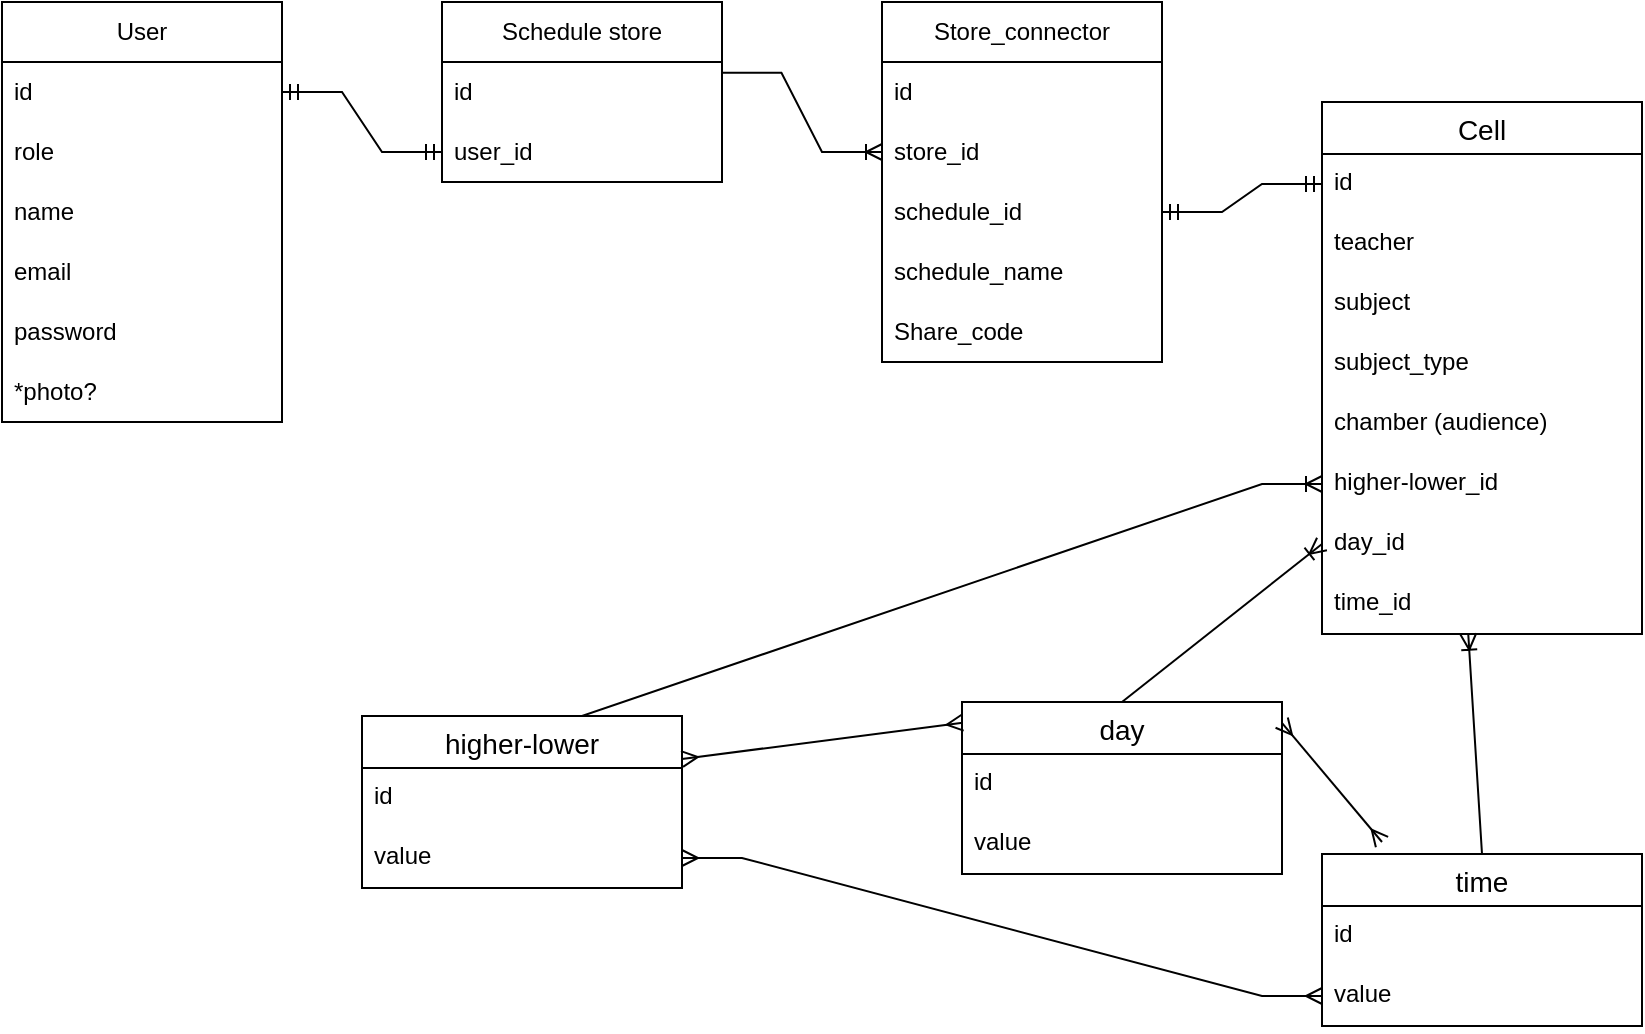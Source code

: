 <mxfile version="21.2.1" type="device">
  <diagram name="Page-1" id="e7HWw2p61hRD8ZRaRcSk">
    <mxGraphModel dx="1132" dy="825" grid="1" gridSize="10" guides="1" tooltips="1" connect="1" arrows="1" fold="1" page="1" pageScale="1" pageWidth="850" pageHeight="1100" math="0" shadow="0">
      <root>
        <mxCell id="0" />
        <mxCell id="1" parent="0" />
        <mxCell id="VUEI4edv4Q-Xk3UTERb6-3" value="User" style="swimlane;fontStyle=0;childLayout=stackLayout;horizontal=1;startSize=30;horizontalStack=0;resizeParent=1;resizeParentMax=0;resizeLast=0;collapsible=1;marginBottom=0;whiteSpace=wrap;html=1;" vertex="1" parent="1">
          <mxGeometry x="20" y="150" width="140" height="210" as="geometry" />
        </mxCell>
        <mxCell id="VUEI4edv4Q-Xk3UTERb6-4" value="id" style="text;strokeColor=none;fillColor=none;align=left;verticalAlign=middle;spacingLeft=4;spacingRight=4;overflow=hidden;points=[[0,0.5],[1,0.5]];portConstraint=eastwest;rotatable=0;whiteSpace=wrap;html=1;" vertex="1" parent="VUEI4edv4Q-Xk3UTERb6-3">
          <mxGeometry y="30" width="140" height="30" as="geometry" />
        </mxCell>
        <mxCell id="VUEI4edv4Q-Xk3UTERb6-5" value="role" style="text;strokeColor=none;fillColor=none;align=left;verticalAlign=middle;spacingLeft=4;spacingRight=4;overflow=hidden;points=[[0,0.5],[1,0.5]];portConstraint=eastwest;rotatable=0;whiteSpace=wrap;html=1;" vertex="1" parent="VUEI4edv4Q-Xk3UTERb6-3">
          <mxGeometry y="60" width="140" height="30" as="geometry" />
        </mxCell>
        <mxCell id="VUEI4edv4Q-Xk3UTERb6-6" value="name" style="text;strokeColor=none;fillColor=none;align=left;verticalAlign=middle;spacingLeft=4;spacingRight=4;overflow=hidden;points=[[0,0.5],[1,0.5]];portConstraint=eastwest;rotatable=0;whiteSpace=wrap;html=1;" vertex="1" parent="VUEI4edv4Q-Xk3UTERb6-3">
          <mxGeometry y="90" width="140" height="30" as="geometry" />
        </mxCell>
        <mxCell id="VUEI4edv4Q-Xk3UTERb6-7" value="email" style="text;strokeColor=none;fillColor=none;align=left;verticalAlign=middle;spacingLeft=4;spacingRight=4;overflow=hidden;points=[[0,0.5],[1,0.5]];portConstraint=eastwest;rotatable=0;whiteSpace=wrap;html=1;" vertex="1" parent="VUEI4edv4Q-Xk3UTERb6-3">
          <mxGeometry y="120" width="140" height="30" as="geometry" />
        </mxCell>
        <mxCell id="VUEI4edv4Q-Xk3UTERb6-8" value="password" style="text;strokeColor=none;fillColor=none;align=left;verticalAlign=middle;spacingLeft=4;spacingRight=4;overflow=hidden;points=[[0,0.5],[1,0.5]];portConstraint=eastwest;rotatable=0;whiteSpace=wrap;html=1;" vertex="1" parent="VUEI4edv4Q-Xk3UTERb6-3">
          <mxGeometry y="150" width="140" height="30" as="geometry" />
        </mxCell>
        <mxCell id="VUEI4edv4Q-Xk3UTERb6-27" value="*photo?" style="text;strokeColor=none;fillColor=none;align=left;verticalAlign=middle;spacingLeft=4;spacingRight=4;overflow=hidden;points=[[0,0.5],[1,0.5]];portConstraint=eastwest;rotatable=0;whiteSpace=wrap;html=1;" vertex="1" parent="VUEI4edv4Q-Xk3UTERb6-3">
          <mxGeometry y="180" width="140" height="30" as="geometry" />
        </mxCell>
        <mxCell id="VUEI4edv4Q-Xk3UTERb6-10" value="Schedule store" style="swimlane;fontStyle=0;childLayout=stackLayout;horizontal=1;startSize=30;horizontalStack=0;resizeParent=1;resizeParentMax=0;resizeLast=0;collapsible=1;marginBottom=0;whiteSpace=wrap;html=1;" vertex="1" parent="1">
          <mxGeometry x="240" y="150" width="140" height="90" as="geometry" />
        </mxCell>
        <mxCell id="VUEI4edv4Q-Xk3UTERb6-11" value="id" style="text;strokeColor=none;fillColor=none;align=left;verticalAlign=middle;spacingLeft=4;spacingRight=4;overflow=hidden;points=[[0,0.5],[1,0.5]];portConstraint=eastwest;rotatable=0;whiteSpace=wrap;html=1;" vertex="1" parent="VUEI4edv4Q-Xk3UTERb6-10">
          <mxGeometry y="30" width="140" height="30" as="geometry" />
        </mxCell>
        <mxCell id="VUEI4edv4Q-Xk3UTERb6-12" value="user_id" style="text;strokeColor=none;fillColor=none;align=left;verticalAlign=middle;spacingLeft=4;spacingRight=4;overflow=hidden;points=[[0,0.5],[1,0.5]];portConstraint=eastwest;rotatable=0;whiteSpace=wrap;html=1;" vertex="1" parent="VUEI4edv4Q-Xk3UTERb6-10">
          <mxGeometry y="60" width="140" height="30" as="geometry" />
        </mxCell>
        <mxCell id="VUEI4edv4Q-Xk3UTERb6-14" value="Store_connector" style="swimlane;fontStyle=0;childLayout=stackLayout;horizontal=1;startSize=30;horizontalStack=0;resizeParent=1;resizeParentMax=0;resizeLast=0;collapsible=1;marginBottom=0;whiteSpace=wrap;html=1;" vertex="1" parent="1">
          <mxGeometry x="460" y="150" width="140" height="180" as="geometry" />
        </mxCell>
        <mxCell id="VUEI4edv4Q-Xk3UTERb6-15" value="id" style="text;strokeColor=none;fillColor=none;align=left;verticalAlign=middle;spacingLeft=4;spacingRight=4;overflow=hidden;points=[[0,0.5],[1,0.5]];portConstraint=eastwest;rotatable=0;whiteSpace=wrap;html=1;" vertex="1" parent="VUEI4edv4Q-Xk3UTERb6-14">
          <mxGeometry y="30" width="140" height="30" as="geometry" />
        </mxCell>
        <mxCell id="VUEI4edv4Q-Xk3UTERb6-16" value="store_id" style="text;strokeColor=none;fillColor=none;align=left;verticalAlign=middle;spacingLeft=4;spacingRight=4;overflow=hidden;points=[[0,0.5],[1,0.5]];portConstraint=eastwest;rotatable=0;whiteSpace=wrap;html=1;" vertex="1" parent="VUEI4edv4Q-Xk3UTERb6-14">
          <mxGeometry y="60" width="140" height="30" as="geometry" />
        </mxCell>
        <mxCell id="VUEI4edv4Q-Xk3UTERb6-17" value="schedule_id" style="text;strokeColor=none;fillColor=none;align=left;verticalAlign=middle;spacingLeft=4;spacingRight=4;overflow=hidden;points=[[0,0.5],[1,0.5]];portConstraint=eastwest;rotatable=0;whiteSpace=wrap;html=1;" vertex="1" parent="VUEI4edv4Q-Xk3UTERb6-14">
          <mxGeometry y="90" width="140" height="30" as="geometry" />
        </mxCell>
        <mxCell id="VUEI4edv4Q-Xk3UTERb6-20" value="schedule_name" style="text;strokeColor=none;fillColor=none;align=left;verticalAlign=middle;spacingLeft=4;spacingRight=4;overflow=hidden;points=[[0,0.5],[1,0.5]];portConstraint=eastwest;rotatable=0;whiteSpace=wrap;html=1;" vertex="1" parent="VUEI4edv4Q-Xk3UTERb6-14">
          <mxGeometry y="120" width="140" height="30" as="geometry" />
        </mxCell>
        <mxCell id="VUEI4edv4Q-Xk3UTERb6-26" value="Share_code" style="text;strokeColor=none;fillColor=none;align=left;verticalAlign=middle;spacingLeft=4;spacingRight=4;overflow=hidden;points=[[0,0.5],[1,0.5]];portConstraint=eastwest;rotatable=0;whiteSpace=wrap;html=1;" vertex="1" parent="VUEI4edv4Q-Xk3UTERb6-14">
          <mxGeometry y="150" width="140" height="30" as="geometry" />
        </mxCell>
        <mxCell id="VUEI4edv4Q-Xk3UTERb6-18" value="" style="edgeStyle=entityRelationEdgeStyle;fontSize=12;html=1;endArrow=ERmandOne;startArrow=ERmandOne;rounded=0;exitX=1;exitY=0.5;exitDx=0;exitDy=0;entryX=0;entryY=0.5;entryDx=0;entryDy=0;" edge="1" parent="1" source="VUEI4edv4Q-Xk3UTERb6-4" target="VUEI4edv4Q-Xk3UTERb6-12">
          <mxGeometry width="100" height="100" relative="1" as="geometry">
            <mxPoint x="240" y="350" as="sourcePoint" />
            <mxPoint x="340" y="250" as="targetPoint" />
          </mxGeometry>
        </mxCell>
        <mxCell id="VUEI4edv4Q-Xk3UTERb6-19" value="" style="edgeStyle=entityRelationEdgeStyle;fontSize=12;html=1;endArrow=ERoneToMany;rounded=0;entryX=0;entryY=0.5;entryDx=0;entryDy=0;exitX=0.998;exitY=0.178;exitDx=0;exitDy=0;exitPerimeter=0;" edge="1" parent="1" source="VUEI4edv4Q-Xk3UTERb6-11" target="VUEI4edv4Q-Xk3UTERb6-16">
          <mxGeometry width="100" height="100" relative="1" as="geometry">
            <mxPoint x="380" y="160" as="sourcePoint" />
            <mxPoint x="330" y="240" as="targetPoint" />
          </mxGeometry>
        </mxCell>
        <mxCell id="VUEI4edv4Q-Xk3UTERb6-33" value="Cell" style="swimlane;fontStyle=0;childLayout=stackLayout;horizontal=1;startSize=26;horizontalStack=0;resizeParent=1;resizeParentMax=0;resizeLast=0;collapsible=1;marginBottom=0;align=center;fontSize=14;" vertex="1" parent="1">
          <mxGeometry x="680" y="200" width="160" height="266" as="geometry" />
        </mxCell>
        <mxCell id="VUEI4edv4Q-Xk3UTERb6-34" value="id" style="text;strokeColor=none;fillColor=none;spacingLeft=4;spacingRight=4;overflow=hidden;rotatable=0;points=[[0,0.5],[1,0.5]];portConstraint=eastwest;fontSize=12;whiteSpace=wrap;html=1;" vertex="1" parent="VUEI4edv4Q-Xk3UTERb6-33">
          <mxGeometry y="26" width="160" height="30" as="geometry" />
        </mxCell>
        <mxCell id="VUEI4edv4Q-Xk3UTERb6-35" value="teacher" style="text;strokeColor=none;fillColor=none;spacingLeft=4;spacingRight=4;overflow=hidden;rotatable=0;points=[[0,0.5],[1,0.5]];portConstraint=eastwest;fontSize=12;whiteSpace=wrap;html=1;" vertex="1" parent="VUEI4edv4Q-Xk3UTERb6-33">
          <mxGeometry y="56" width="160" height="30" as="geometry" />
        </mxCell>
        <mxCell id="VUEI4edv4Q-Xk3UTERb6-36" value="subject" style="text;strokeColor=none;fillColor=none;spacingLeft=4;spacingRight=4;overflow=hidden;rotatable=0;points=[[0,0.5],[1,0.5]];portConstraint=eastwest;fontSize=12;whiteSpace=wrap;html=1;" vertex="1" parent="VUEI4edv4Q-Xk3UTERb6-33">
          <mxGeometry y="86" width="160" height="30" as="geometry" />
        </mxCell>
        <mxCell id="VUEI4edv4Q-Xk3UTERb6-37" value="subject_type" style="text;strokeColor=none;fillColor=none;spacingLeft=4;spacingRight=4;overflow=hidden;rotatable=0;points=[[0,0.5],[1,0.5]];portConstraint=eastwest;fontSize=12;whiteSpace=wrap;html=1;" vertex="1" parent="VUEI4edv4Q-Xk3UTERb6-33">
          <mxGeometry y="116" width="160" height="30" as="geometry" />
        </mxCell>
        <mxCell id="VUEI4edv4Q-Xk3UTERb6-38" value="chamber (audience)" style="text;strokeColor=none;fillColor=none;spacingLeft=4;spacingRight=4;overflow=hidden;rotatable=0;points=[[0,0.5],[1,0.5]];portConstraint=eastwest;fontSize=12;whiteSpace=wrap;html=1;" vertex="1" parent="VUEI4edv4Q-Xk3UTERb6-33">
          <mxGeometry y="146" width="160" height="30" as="geometry" />
        </mxCell>
        <mxCell id="VUEI4edv4Q-Xk3UTERb6-39" value="higher-lower_id" style="text;strokeColor=none;fillColor=none;spacingLeft=4;spacingRight=4;overflow=hidden;rotatable=0;points=[[0,0.5],[1,0.5]];portConstraint=eastwest;fontSize=12;whiteSpace=wrap;html=1;" vertex="1" parent="VUEI4edv4Q-Xk3UTERb6-33">
          <mxGeometry y="176" width="160" height="30" as="geometry" />
        </mxCell>
        <mxCell id="VUEI4edv4Q-Xk3UTERb6-40" value="day_id" style="text;strokeColor=none;fillColor=none;spacingLeft=4;spacingRight=4;overflow=hidden;rotatable=0;points=[[0,0.5],[1,0.5]];portConstraint=eastwest;fontSize=12;whiteSpace=wrap;html=1;" vertex="1" parent="VUEI4edv4Q-Xk3UTERb6-33">
          <mxGeometry y="206" width="160" height="30" as="geometry" />
        </mxCell>
        <mxCell id="VUEI4edv4Q-Xk3UTERb6-41" value="time_id" style="text;strokeColor=none;fillColor=none;spacingLeft=4;spacingRight=4;overflow=hidden;rotatable=0;points=[[0,0.5],[1,0.5]];portConstraint=eastwest;fontSize=12;whiteSpace=wrap;html=1;" vertex="1" parent="VUEI4edv4Q-Xk3UTERb6-33">
          <mxGeometry y="236" width="160" height="30" as="geometry" />
        </mxCell>
        <mxCell id="VUEI4edv4Q-Xk3UTERb6-42" value="higher-lower" style="swimlane;fontStyle=0;childLayout=stackLayout;horizontal=1;startSize=26;horizontalStack=0;resizeParent=1;resizeParentMax=0;resizeLast=0;collapsible=1;marginBottom=0;align=center;fontSize=14;" vertex="1" parent="1">
          <mxGeometry x="200" y="507" width="160" height="86" as="geometry" />
        </mxCell>
        <mxCell id="VUEI4edv4Q-Xk3UTERb6-43" value="id" style="text;strokeColor=none;fillColor=none;spacingLeft=4;spacingRight=4;overflow=hidden;rotatable=0;points=[[0,0.5],[1,0.5]];portConstraint=eastwest;fontSize=12;whiteSpace=wrap;html=1;" vertex="1" parent="VUEI4edv4Q-Xk3UTERb6-42">
          <mxGeometry y="26" width="160" height="30" as="geometry" />
        </mxCell>
        <mxCell id="VUEI4edv4Q-Xk3UTERb6-44" value="value" style="text;strokeColor=none;fillColor=none;spacingLeft=4;spacingRight=4;overflow=hidden;rotatable=0;points=[[0,0.5],[1,0.5]];portConstraint=eastwest;fontSize=12;whiteSpace=wrap;html=1;" vertex="1" parent="VUEI4edv4Q-Xk3UTERb6-42">
          <mxGeometry y="56" width="160" height="30" as="geometry" />
        </mxCell>
        <mxCell id="VUEI4edv4Q-Xk3UTERb6-46" value="" style="edgeStyle=entityRelationEdgeStyle;fontSize=12;html=1;endArrow=ERoneToMany;rounded=0;entryX=0;entryY=0.5;entryDx=0;entryDy=0;exitX=0.5;exitY=0;exitDx=0;exitDy=0;" edge="1" parent="1" source="VUEI4edv4Q-Xk3UTERb6-42" target="VUEI4edv4Q-Xk3UTERb6-39">
          <mxGeometry width="100" height="100" relative="1" as="geometry">
            <mxPoint x="400" y="430" as="sourcePoint" />
            <mxPoint x="500" y="330" as="targetPoint" />
          </mxGeometry>
        </mxCell>
        <mxCell id="VUEI4edv4Q-Xk3UTERb6-47" value="" style="edgeStyle=entityRelationEdgeStyle;fontSize=12;html=1;endArrow=ERmandOne;startArrow=ERmandOne;rounded=0;exitX=1;exitY=0.5;exitDx=0;exitDy=0;entryX=0;entryY=0.5;entryDx=0;entryDy=0;" edge="1" parent="1" source="VUEI4edv4Q-Xk3UTERb6-17" target="VUEI4edv4Q-Xk3UTERb6-34">
          <mxGeometry width="100" height="100" relative="1" as="geometry">
            <mxPoint x="170" y="205" as="sourcePoint" />
            <mxPoint x="250" y="235" as="targetPoint" />
          </mxGeometry>
        </mxCell>
        <mxCell id="VUEI4edv4Q-Xk3UTERb6-48" value="time" style="swimlane;fontStyle=0;childLayout=stackLayout;horizontal=1;startSize=26;horizontalStack=0;resizeParent=1;resizeParentMax=0;resizeLast=0;collapsible=1;marginBottom=0;align=center;fontSize=14;" vertex="1" parent="1">
          <mxGeometry x="680" y="576" width="160" height="86" as="geometry" />
        </mxCell>
        <mxCell id="VUEI4edv4Q-Xk3UTERb6-49" value="id" style="text;strokeColor=none;fillColor=none;spacingLeft=4;spacingRight=4;overflow=hidden;rotatable=0;points=[[0,0.5],[1,0.5]];portConstraint=eastwest;fontSize=12;whiteSpace=wrap;html=1;" vertex="1" parent="VUEI4edv4Q-Xk3UTERb6-48">
          <mxGeometry y="26" width="160" height="30" as="geometry" />
        </mxCell>
        <mxCell id="VUEI4edv4Q-Xk3UTERb6-50" value="value" style="text;strokeColor=none;fillColor=none;spacingLeft=4;spacingRight=4;overflow=hidden;rotatable=0;points=[[0,0.5],[1,0.5]];portConstraint=eastwest;fontSize=12;whiteSpace=wrap;html=1;" vertex="1" parent="VUEI4edv4Q-Xk3UTERb6-48">
          <mxGeometry y="56" width="160" height="30" as="geometry" />
        </mxCell>
        <mxCell id="VUEI4edv4Q-Xk3UTERb6-51" value="day" style="swimlane;fontStyle=0;childLayout=stackLayout;horizontal=1;startSize=26;horizontalStack=0;resizeParent=1;resizeParentMax=0;resizeLast=0;collapsible=1;marginBottom=0;align=center;fontSize=14;" vertex="1" parent="1">
          <mxGeometry x="500" y="500" width="160" height="86" as="geometry" />
        </mxCell>
        <mxCell id="VUEI4edv4Q-Xk3UTERb6-52" value="id" style="text;strokeColor=none;fillColor=none;spacingLeft=4;spacingRight=4;overflow=hidden;rotatable=0;points=[[0,0.5],[1,0.5]];portConstraint=eastwest;fontSize=12;whiteSpace=wrap;html=1;" vertex="1" parent="VUEI4edv4Q-Xk3UTERb6-51">
          <mxGeometry y="26" width="160" height="30" as="geometry" />
        </mxCell>
        <mxCell id="VUEI4edv4Q-Xk3UTERb6-53" value="value" style="text;strokeColor=none;fillColor=none;spacingLeft=4;spacingRight=4;overflow=hidden;rotatable=0;points=[[0,0.5],[1,0.5]];portConstraint=eastwest;fontSize=12;whiteSpace=wrap;html=1;" vertex="1" parent="VUEI4edv4Q-Xk3UTERb6-51">
          <mxGeometry y="56" width="160" height="30" as="geometry" />
        </mxCell>
        <mxCell id="VUEI4edv4Q-Xk3UTERb6-54" value="" style="fontSize=12;html=1;endArrow=ERoneToMany;rounded=0;entryX=0.457;entryY=0.996;entryDx=0;entryDy=0;exitX=0.5;exitY=0;exitDx=0;exitDy=0;entryPerimeter=0;" edge="1" parent="1" source="VUEI4edv4Q-Xk3UTERb6-48" target="VUEI4edv4Q-Xk3UTERb6-41">
          <mxGeometry width="100" height="100" relative="1" as="geometry">
            <mxPoint x="530" y="551" as="sourcePoint" />
            <mxPoint x="690" y="401" as="targetPoint" />
          </mxGeometry>
        </mxCell>
        <mxCell id="VUEI4edv4Q-Xk3UTERb6-55" value="" style="fontSize=12;html=1;endArrow=ERoneToMany;rounded=0;entryX=0;entryY=0.5;entryDx=0;entryDy=0;exitX=0.5;exitY=0;exitDx=0;exitDy=0;" edge="1" parent="1" source="VUEI4edv4Q-Xk3UTERb6-51" target="VUEI4edv4Q-Xk3UTERb6-40">
          <mxGeometry width="100" height="100" relative="1" as="geometry">
            <mxPoint x="770" y="510" as="sourcePoint" />
            <mxPoint x="763" y="476" as="targetPoint" />
          </mxGeometry>
        </mxCell>
        <mxCell id="VUEI4edv4Q-Xk3UTERb6-56" value="" style="fontSize=12;html=1;endArrow=ERmany;startArrow=ERmany;rounded=0;exitX=1;exitY=0.25;exitDx=0;exitDy=0;entryX=0.002;entryY=0.12;entryDx=0;entryDy=0;entryPerimeter=0;" edge="1" parent="1" source="VUEI4edv4Q-Xk3UTERb6-42" target="VUEI4edv4Q-Xk3UTERb6-51">
          <mxGeometry width="100" height="100" relative="1" as="geometry">
            <mxPoint x="400" y="600" as="sourcePoint" />
            <mxPoint x="500" y="500" as="targetPoint" />
          </mxGeometry>
        </mxCell>
        <mxCell id="VUEI4edv4Q-Xk3UTERb6-57" value="" style="fontSize=12;html=1;endArrow=ERmany;startArrow=ERmany;rounded=0;exitX=0.999;exitY=0.12;exitDx=0;exitDy=0;exitPerimeter=0;" edge="1" parent="1" source="VUEI4edv4Q-Xk3UTERb6-51">
          <mxGeometry width="100" height="100" relative="1" as="geometry">
            <mxPoint x="400" y="600" as="sourcePoint" />
            <mxPoint x="710" y="570" as="targetPoint" />
          </mxGeometry>
        </mxCell>
        <mxCell id="VUEI4edv4Q-Xk3UTERb6-58" value="" style="edgeStyle=entityRelationEdgeStyle;fontSize=12;html=1;endArrow=ERmany;startArrow=ERmany;rounded=0;exitX=1;exitY=0.5;exitDx=0;exitDy=0;entryX=0;entryY=0.5;entryDx=0;entryDy=0;" edge="1" parent="1" source="VUEI4edv4Q-Xk3UTERb6-44" target="VUEI4edv4Q-Xk3UTERb6-50">
          <mxGeometry width="100" height="100" relative="1" as="geometry">
            <mxPoint x="400" y="600" as="sourcePoint" />
            <mxPoint x="500" y="500" as="targetPoint" />
          </mxGeometry>
        </mxCell>
      </root>
    </mxGraphModel>
  </diagram>
</mxfile>
